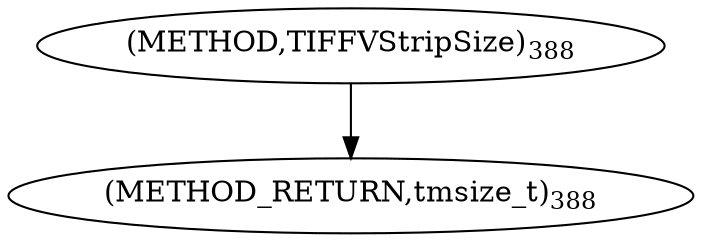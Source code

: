 digraph "TIFFVStripSize" {  
"8606" [label = <(METHOD,TIFFVStripSize)<SUB>388</SUB>> ]
"8609" [label = <(METHOD_RETURN,tmsize_t)<SUB>388</SUB>> ]
  "8606" -> "8609" 
}
